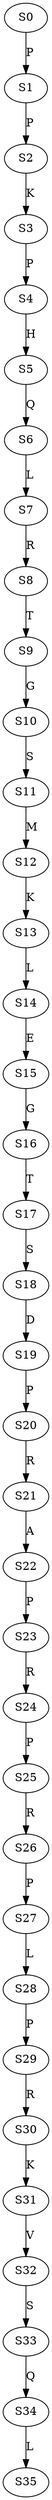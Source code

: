 strict digraph  {
	S0 -> S1 [ label = P ];
	S1 -> S2 [ label = P ];
	S2 -> S3 [ label = K ];
	S3 -> S4 [ label = P ];
	S4 -> S5 [ label = H ];
	S5 -> S6 [ label = Q ];
	S6 -> S7 [ label = L ];
	S7 -> S8 [ label = R ];
	S8 -> S9 [ label = T ];
	S9 -> S10 [ label = G ];
	S10 -> S11 [ label = S ];
	S11 -> S12 [ label = M ];
	S12 -> S13 [ label = K ];
	S13 -> S14 [ label = L ];
	S14 -> S15 [ label = E ];
	S15 -> S16 [ label = G ];
	S16 -> S17 [ label = T ];
	S17 -> S18 [ label = S ];
	S18 -> S19 [ label = D ];
	S19 -> S20 [ label = P ];
	S20 -> S21 [ label = R ];
	S21 -> S22 [ label = A ];
	S22 -> S23 [ label = P ];
	S23 -> S24 [ label = R ];
	S24 -> S25 [ label = P ];
	S25 -> S26 [ label = R ];
	S26 -> S27 [ label = P ];
	S27 -> S28 [ label = L ];
	S28 -> S29 [ label = P ];
	S29 -> S30 [ label = R ];
	S30 -> S31 [ label = K ];
	S31 -> S32 [ label = V ];
	S32 -> S33 [ label = S ];
	S33 -> S34 [ label = Q ];
	S34 -> S35 [ label = L ];
}
